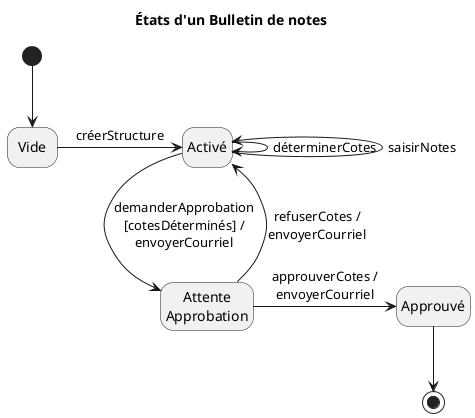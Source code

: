 @startuml Bulletin de notes
skinparam style strictuml
hide empty description
title États d'un Bulletin de notes
[*] --> Vide
state "Activé" as Actif
Vide -> Actif : créerStructure
Actif -u-> Actif : saisirNotes
Actif -r-> Actif : déterminerCotes
state "Attente\nApprobation" as Attente
Actif --> Attente : demanderApprobation\n[cotesDéterminés] /\nenvoyerCourriel
Attente -r-> Approuvé : approuverCotes /\nenvoyerCourriel
Attente --> Actif : refuserCotes /\nenvoyerCourriel
Approuvé --> [*]
'Il s'agit de l'évolution dans l'état d'un bulletin de notes pour un cours.
' - Le bulletin est intialement vide et l'enseignant ne peut pas saisir des notes.
' - Dès que l'enseignant crée une structure d'évaluation, il peut saisir les notes des étudiants et finalement déterminer les cotes (les lettres).
' - Si l'enseignant a déterminé les cotes, il peut soumettre les cotes à son directeur pour une approbation. Il ne peut pas modifier le bulletin après cette demande. Le directeur reçoit un courriel à propos de la demande d'approbation.
' - Le directeur peut ensuite approuver les cotes et l'enseignant reçoit donc un courriel à ce propos et il ne peut plus modifier le bulletin.
' - Le directeur peut aussi refuser les cotes et l'enseignant reçoit un courriel à ce propos et le bulletin de notes est de nouveau modifiable (y compris les cotes) par l'enseignant qui pourra éventuellement demander de nouveau une approbation des cotes.
@enduml